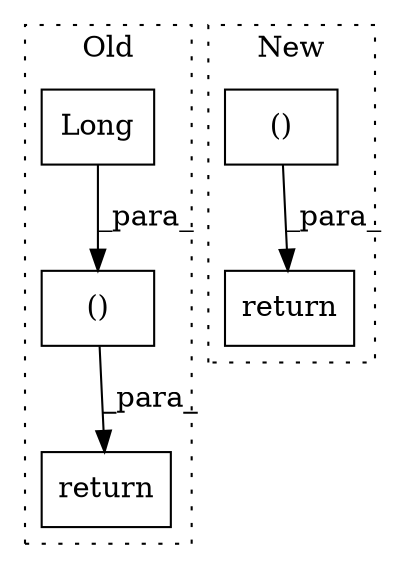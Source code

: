 digraph G {
subgraph cluster0 {
1 [label="Long" a="32" s="2367" l="6" shape="box"];
3 [label="return" a="41" s="2609" l="7" shape="box"];
4 [label="()" a="106" s="2507" l="49" shape="box"];
label = "Old";
style="dotted";
}
subgraph cluster1 {
2 [label="return" a="41" s="2074" l="7" shape="box"];
5 [label="()" a="106" s="2117" l="15" shape="box"];
label = "New";
style="dotted";
}
1 -> 4 [label="_para_"];
4 -> 3 [label="_para_"];
5 -> 2 [label="_para_"];
}